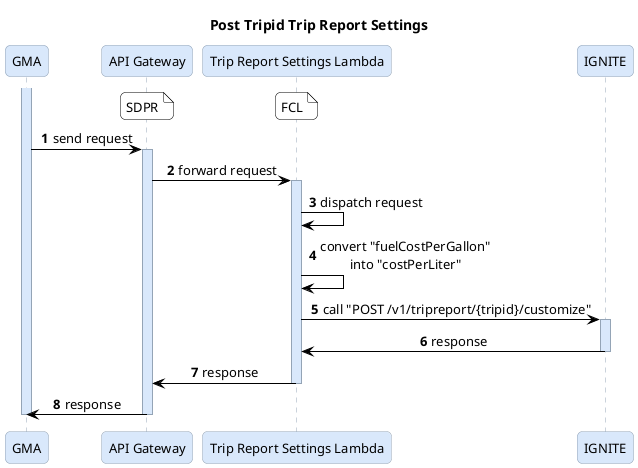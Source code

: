 @startuml

title Post Tripid Trip Report Settings

autonumber

skinparam roundcorner 10
skinparam shadowing false
skinparam sequence {
  ArrowColor Black
  LifeLineBorderColor #94a4b6
  LifeLineBackgroundColor #d9e8fb
  ParticipantBorderColor #94a4b6
  ParticipantBackgroundColor #d9e8fb
  ParticipantFontSize 13
  MessageAlign center
  NoteBorderColor blue
}
skinparam Note {
  BorderColor black
  BackgroundColor white
}

participant "GMA" as GMA
participant "API Gateway" as API
participant "Trip Report Settings Lambda" as Lambda
participant "IGNITE" as IGNITE

note over API: SDPR
/ note over Lambda: FCL

activate GMA
GMA -> API: send request

activate API
API -> Lambda: forward request

activate Lambda
Lambda -> Lambda: dispatch request

Lambda -> Lambda: convert "fuelCostPerGallon"\ninto "costPerLiter"

Lambda -> IGNITE: call "POST /v1/tripreport/{tripid}/customize"
activate IGNITE
IGNITE -> Lambda: response
deactivate IGNITE

Lambda -> API: response
deactivate Lambda

API -> GMA: response
deactivate API

deactivate GMA

@enduml